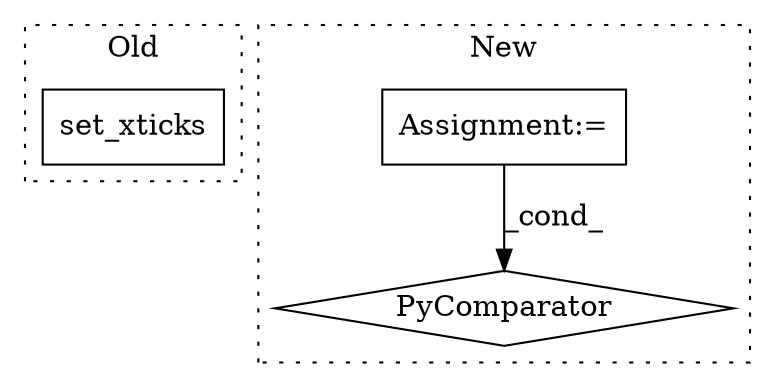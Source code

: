 digraph G {
subgraph cluster0 {
1 [label="set_xticks" a="32" s="728,750" l="11,1" shape="box"];
label = "Old";
style="dotted";
}
subgraph cluster1 {
2 [label="PyComparator" a="113" s="1173" l="24" shape="diamond"];
3 [label="Assignment:=" a="7" s="1173" l="24" shape="box"];
label = "New";
style="dotted";
}
3 -> 2 [label="_cond_"];
}